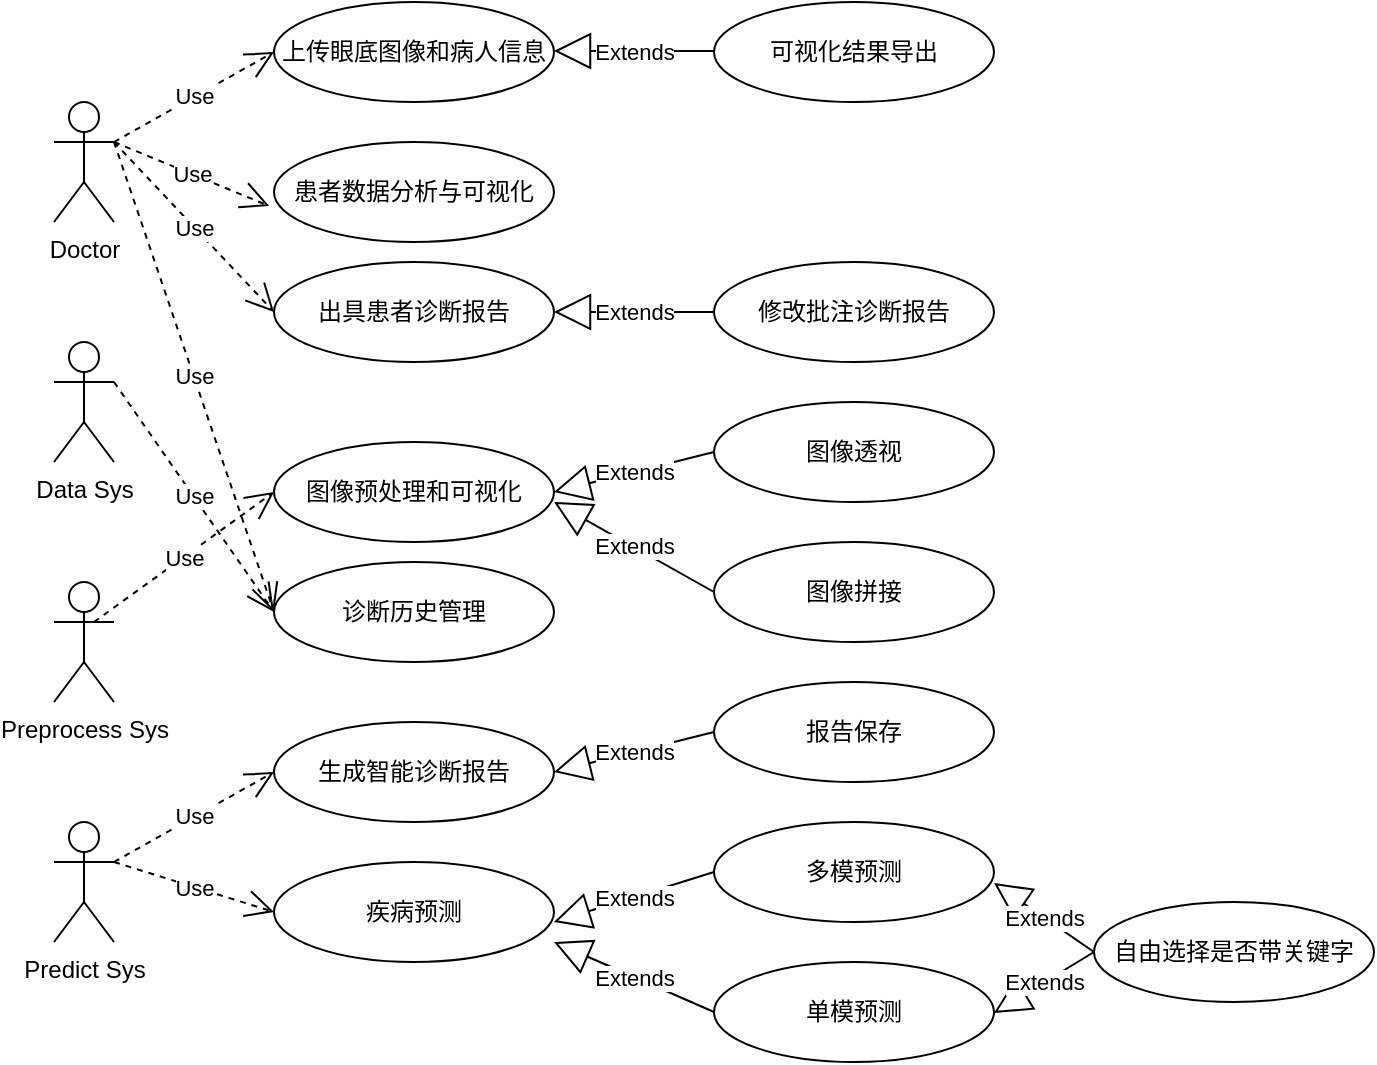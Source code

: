 <mxfile version="26.1.1">
  <diagram name="第 1 页" id="ajegZhTNEuqw_EFTDSyO">
    <mxGraphModel dx="1213" dy="661" grid="1" gridSize="10" guides="1" tooltips="1" connect="1" arrows="1" fold="1" page="1" pageScale="1" pageWidth="827" pageHeight="1169" math="0" shadow="0">
      <root>
        <mxCell id="0" />
        <mxCell id="1" parent="0" />
        <mxCell id="ITIUs96uMbpRNU-QHT_n-2" value="上传眼底图像和病人信息" style="ellipse;whiteSpace=wrap;html=1;" vertex="1" parent="1">
          <mxGeometry x="240" y="200" width="140" height="50" as="geometry" />
        </mxCell>
        <mxCell id="ITIUs96uMbpRNU-QHT_n-3" value="Doctor" style="shape=umlActor;verticalLabelPosition=bottom;verticalAlign=top;html=1;" vertex="1" parent="1">
          <mxGeometry x="130" y="250" width="30" height="60" as="geometry" />
        </mxCell>
        <mxCell id="ITIUs96uMbpRNU-QHT_n-4" value="患者数据分析与可视化" style="ellipse;whiteSpace=wrap;html=1;" vertex="1" parent="1">
          <mxGeometry x="240" y="270" width="140" height="50" as="geometry" />
        </mxCell>
        <mxCell id="ITIUs96uMbpRNU-QHT_n-6" value="出具患者诊断报告" style="ellipse;whiteSpace=wrap;html=1;" vertex="1" parent="1">
          <mxGeometry x="240" y="330" width="140" height="50" as="geometry" />
        </mxCell>
        <mxCell id="ITIUs96uMbpRNU-QHT_n-7" value="修改批注诊断报告" style="ellipse;whiteSpace=wrap;html=1;" vertex="1" parent="1">
          <mxGeometry x="460" y="330" width="140" height="50" as="geometry" />
        </mxCell>
        <mxCell id="ITIUs96uMbpRNU-QHT_n-10" value="Use" style="endArrow=open;endSize=12;dashed=1;html=1;rounded=0;entryX=0;entryY=0.5;entryDx=0;entryDy=0;" edge="1" parent="1" target="ITIUs96uMbpRNU-QHT_n-2">
          <mxGeometry width="160" relative="1" as="geometry">
            <mxPoint x="160" y="270" as="sourcePoint" />
            <mxPoint x="320" y="270" as="targetPoint" />
          </mxGeometry>
        </mxCell>
        <mxCell id="ITIUs96uMbpRNU-QHT_n-12" value="Use" style="endArrow=open;endSize=12;dashed=1;html=1;rounded=0;entryX=-0.017;entryY=0.64;entryDx=0;entryDy=0;entryPerimeter=0;" edge="1" parent="1" target="ITIUs96uMbpRNU-QHT_n-4">
          <mxGeometry width="160" relative="1" as="geometry">
            <mxPoint x="160" y="270" as="sourcePoint" />
            <mxPoint x="240" y="175" as="targetPoint" />
          </mxGeometry>
        </mxCell>
        <mxCell id="ITIUs96uMbpRNU-QHT_n-14" value="Extends" style="endArrow=block;endSize=16;endFill=0;html=1;rounded=0;exitX=0;exitY=0.5;exitDx=0;exitDy=0;entryX=1;entryY=0.5;entryDx=0;entryDy=0;" edge="1" parent="1" source="ITIUs96uMbpRNU-QHT_n-7" target="ITIUs96uMbpRNU-QHT_n-6">
          <mxGeometry width="160" relative="1" as="geometry">
            <mxPoint x="490" y="320" as="sourcePoint" />
            <mxPoint x="380" y="360" as="targetPoint" />
          </mxGeometry>
        </mxCell>
        <mxCell id="ITIUs96uMbpRNU-QHT_n-15" value="Use" style="endArrow=open;endSize=12;dashed=1;html=1;rounded=0;entryX=0;entryY=0.5;entryDx=0;entryDy=0;" edge="1" parent="1" target="ITIUs96uMbpRNU-QHT_n-6">
          <mxGeometry width="160" relative="1" as="geometry">
            <mxPoint x="160" y="270" as="sourcePoint" />
            <mxPoint x="320" y="270" as="targetPoint" />
          </mxGeometry>
        </mxCell>
        <mxCell id="ITIUs96uMbpRNU-QHT_n-16" value="Preprocess Sys" style="shape=umlActor;verticalLabelPosition=bottom;verticalAlign=top;html=1;" vertex="1" parent="1">
          <mxGeometry x="130" y="490" width="30" height="60" as="geometry" />
        </mxCell>
        <mxCell id="ITIUs96uMbpRNU-QHT_n-17" value="可视化结果导出" style="ellipse;whiteSpace=wrap;html=1;" vertex="1" parent="1">
          <mxGeometry x="460" y="200" width="140" height="50" as="geometry" />
        </mxCell>
        <mxCell id="ITIUs96uMbpRNU-QHT_n-18" value="Extends" style="endArrow=block;endSize=16;endFill=0;html=1;rounded=0;exitX=0;exitY=0.5;exitDx=0;exitDy=0;entryX=1;entryY=0.5;entryDx=0;entryDy=0;" edge="1" parent="1">
          <mxGeometry width="160" relative="1" as="geometry">
            <mxPoint x="460" y="224.5" as="sourcePoint" />
            <mxPoint x="380" y="224.5" as="targetPoint" />
          </mxGeometry>
        </mxCell>
        <mxCell id="ITIUs96uMbpRNU-QHT_n-19" value="图像预处理和可视化" style="ellipse;whiteSpace=wrap;html=1;" vertex="1" parent="1">
          <mxGeometry x="240" y="420" width="140" height="50" as="geometry" />
        </mxCell>
        <mxCell id="ITIUs96uMbpRNU-QHT_n-21" value="诊断历史管理" style="ellipse;whiteSpace=wrap;html=1;" vertex="1" parent="1">
          <mxGeometry x="240" y="480" width="140" height="50" as="geometry" />
        </mxCell>
        <mxCell id="ITIUs96uMbpRNU-QHT_n-22" value="生成智能诊断报告" style="ellipse;whiteSpace=wrap;html=1;" vertex="1" parent="1">
          <mxGeometry x="240" y="560" width="140" height="50" as="geometry" />
        </mxCell>
        <mxCell id="ITIUs96uMbpRNU-QHT_n-23" value="疾病预测" style="ellipse;whiteSpace=wrap;html=1;" vertex="1" parent="1">
          <mxGeometry x="240" y="630" width="140" height="50" as="geometry" />
        </mxCell>
        <mxCell id="ITIUs96uMbpRNU-QHT_n-25" value="Predict Sys" style="shape=umlActor;verticalLabelPosition=bottom;verticalAlign=top;html=1;" vertex="1" parent="1">
          <mxGeometry x="130" y="610" width="30" height="60" as="geometry" />
        </mxCell>
        <mxCell id="ITIUs96uMbpRNU-QHT_n-27" value="Data Sys" style="shape=umlActor;verticalLabelPosition=bottom;verticalAlign=top;html=1;" vertex="1" parent="1">
          <mxGeometry x="130" y="370" width="30" height="60" as="geometry" />
        </mxCell>
        <mxCell id="ITIUs96uMbpRNU-QHT_n-30" value="Use" style="endArrow=open;endSize=12;dashed=1;html=1;rounded=0;entryX=0;entryY=0.5;entryDx=0;entryDy=0;" edge="1" parent="1" target="ITIUs96uMbpRNU-QHT_n-23">
          <mxGeometry width="160" relative="1" as="geometry">
            <mxPoint x="160" y="630" as="sourcePoint" />
            <mxPoint x="240" y="630" as="targetPoint" />
          </mxGeometry>
        </mxCell>
        <mxCell id="ITIUs96uMbpRNU-QHT_n-31" value="Use" style="endArrow=open;endSize=12;dashed=1;html=1;rounded=0;entryX=0;entryY=0.5;entryDx=0;entryDy=0;" edge="1" parent="1" target="ITIUs96uMbpRNU-QHT_n-22">
          <mxGeometry width="160" relative="1" as="geometry">
            <mxPoint x="160" y="630" as="sourcePoint" />
            <mxPoint x="320" y="630" as="targetPoint" />
          </mxGeometry>
        </mxCell>
        <mxCell id="ITIUs96uMbpRNU-QHT_n-32" value="Use" style="endArrow=open;endSize=12;dashed=1;html=1;rounded=0;entryX=0;entryY=0.5;entryDx=0;entryDy=0;" edge="1" parent="1" target="ITIUs96uMbpRNU-QHT_n-19">
          <mxGeometry width="160" relative="1" as="geometry">
            <mxPoint x="150" y="510" as="sourcePoint" />
            <mxPoint x="310" y="510" as="targetPoint" />
          </mxGeometry>
        </mxCell>
        <mxCell id="ITIUs96uMbpRNU-QHT_n-33" value="Use" style="endArrow=open;endSize=12;dashed=1;html=1;rounded=0;entryX=0;entryY=0.5;entryDx=0;entryDy=0;" edge="1" parent="1" target="ITIUs96uMbpRNU-QHT_n-21">
          <mxGeometry width="160" relative="1" as="geometry">
            <mxPoint x="160" y="390" as="sourcePoint" />
            <mxPoint x="320" y="390" as="targetPoint" />
          </mxGeometry>
        </mxCell>
        <mxCell id="ITIUs96uMbpRNU-QHT_n-34" value="Use" style="endArrow=open;endSize=12;dashed=1;html=1;rounded=0;entryX=0;entryY=0.5;entryDx=0;entryDy=0;" edge="1" parent="1" target="ITIUs96uMbpRNU-QHT_n-21">
          <mxGeometry width="160" relative="1" as="geometry">
            <mxPoint x="160" y="270" as="sourcePoint" />
            <mxPoint x="320" y="270" as="targetPoint" />
          </mxGeometry>
        </mxCell>
        <mxCell id="ITIUs96uMbpRNU-QHT_n-35" value="图像透视" style="ellipse;whiteSpace=wrap;html=1;" vertex="1" parent="1">
          <mxGeometry x="460" y="400" width="140" height="50" as="geometry" />
        </mxCell>
        <mxCell id="ITIUs96uMbpRNU-QHT_n-36" value="图像拼接" style="ellipse;whiteSpace=wrap;html=1;" vertex="1" parent="1">
          <mxGeometry x="460" y="470" width="140" height="50" as="geometry" />
        </mxCell>
        <mxCell id="ITIUs96uMbpRNU-QHT_n-37" value="Extends" style="endArrow=block;endSize=16;endFill=0;html=1;rounded=0;exitX=0;exitY=0.5;exitDx=0;exitDy=0;entryX=1;entryY=0.5;entryDx=0;entryDy=0;" edge="1" parent="1" source="ITIUs96uMbpRNU-QHT_n-35" target="ITIUs96uMbpRNU-QHT_n-19">
          <mxGeometry width="160" relative="1" as="geometry">
            <mxPoint x="449" y="420" as="sourcePoint" />
            <mxPoint x="390" y="440" as="targetPoint" />
          </mxGeometry>
        </mxCell>
        <mxCell id="ITIUs96uMbpRNU-QHT_n-38" value="Extends" style="endArrow=block;endSize=16;endFill=0;html=1;rounded=0;exitX=0;exitY=0.5;exitDx=0;exitDy=0;" edge="1" parent="1" source="ITIUs96uMbpRNU-QHT_n-36">
          <mxGeometry width="160" relative="1" as="geometry">
            <mxPoint x="470" y="435" as="sourcePoint" />
            <mxPoint x="380" y="450" as="targetPoint" />
          </mxGeometry>
        </mxCell>
        <mxCell id="ITIUs96uMbpRNU-QHT_n-39" value="报告保存" style="ellipse;whiteSpace=wrap;html=1;" vertex="1" parent="1">
          <mxGeometry x="460" y="540" width="140" height="50" as="geometry" />
        </mxCell>
        <mxCell id="ITIUs96uMbpRNU-QHT_n-40" value="Extends" style="endArrow=block;endSize=16;endFill=0;html=1;rounded=0;entryX=1;entryY=0.5;entryDx=0;entryDy=0;exitX=0;exitY=0.5;exitDx=0;exitDy=0;" edge="1" parent="1" source="ITIUs96uMbpRNU-QHT_n-39" target="ITIUs96uMbpRNU-QHT_n-22">
          <mxGeometry width="160" relative="1" as="geometry">
            <mxPoint x="460" y="585" as="sourcePoint" />
            <mxPoint x="620" y="585" as="targetPoint" />
            <mxPoint as="offset" />
          </mxGeometry>
        </mxCell>
        <mxCell id="ITIUs96uMbpRNU-QHT_n-46" value="单模预测" style="ellipse;whiteSpace=wrap;html=1;" vertex="1" parent="1">
          <mxGeometry x="460" y="680" width="140" height="50" as="geometry" />
        </mxCell>
        <mxCell id="ITIUs96uMbpRNU-QHT_n-47" value="多模预测" style="ellipse;whiteSpace=wrap;html=1;" vertex="1" parent="1">
          <mxGeometry x="460" y="610" width="140" height="50" as="geometry" />
        </mxCell>
        <mxCell id="ITIUs96uMbpRNU-QHT_n-48" value="Extends" style="endArrow=block;endSize=16;endFill=0;html=1;rounded=0;exitX=0;exitY=0.5;exitDx=0;exitDy=0;" edge="1" parent="1" source="ITIUs96uMbpRNU-QHT_n-47">
          <mxGeometry width="160" relative="1" as="geometry">
            <mxPoint x="470" y="570" as="sourcePoint" />
            <mxPoint x="380" y="660" as="targetPoint" />
          </mxGeometry>
        </mxCell>
        <mxCell id="ITIUs96uMbpRNU-QHT_n-49" value="Extends" style="endArrow=block;endSize=16;endFill=0;html=1;rounded=0;exitX=0;exitY=0.5;exitDx=0;exitDy=0;" edge="1" parent="1" source="ITIUs96uMbpRNU-QHT_n-46">
          <mxGeometry width="160" relative="1" as="geometry">
            <mxPoint x="450" y="700" as="sourcePoint" />
            <mxPoint x="380" y="670" as="targetPoint" />
          </mxGeometry>
        </mxCell>
        <mxCell id="ITIUs96uMbpRNU-QHT_n-50" value="自由选择是否带关键字" style="ellipse;whiteSpace=wrap;html=1;" vertex="1" parent="1">
          <mxGeometry x="650" y="650" width="140" height="50" as="geometry" />
        </mxCell>
        <mxCell id="ITIUs96uMbpRNU-QHT_n-51" value="Extends" style="endArrow=block;endSize=16;endFill=0;html=1;rounded=0;exitX=0;exitY=0.5;exitDx=0;exitDy=0;" edge="1" parent="1" source="ITIUs96uMbpRNU-QHT_n-50">
          <mxGeometry width="160" relative="1" as="geometry">
            <mxPoint x="640" y="670" as="sourcePoint" />
            <mxPoint x="600" y="640.5" as="targetPoint" />
          </mxGeometry>
        </mxCell>
        <mxCell id="ITIUs96uMbpRNU-QHT_n-53" value="Extends" style="endArrow=block;endSize=16;endFill=0;html=1;rounded=0;exitX=0;exitY=0.5;exitDx=0;exitDy=0;" edge="1" parent="1" source="ITIUs96uMbpRNU-QHT_n-50">
          <mxGeometry width="160" relative="1" as="geometry">
            <mxPoint x="660" y="680" as="sourcePoint" />
            <mxPoint x="600" y="705.5" as="targetPoint" />
          </mxGeometry>
        </mxCell>
      </root>
    </mxGraphModel>
  </diagram>
</mxfile>

